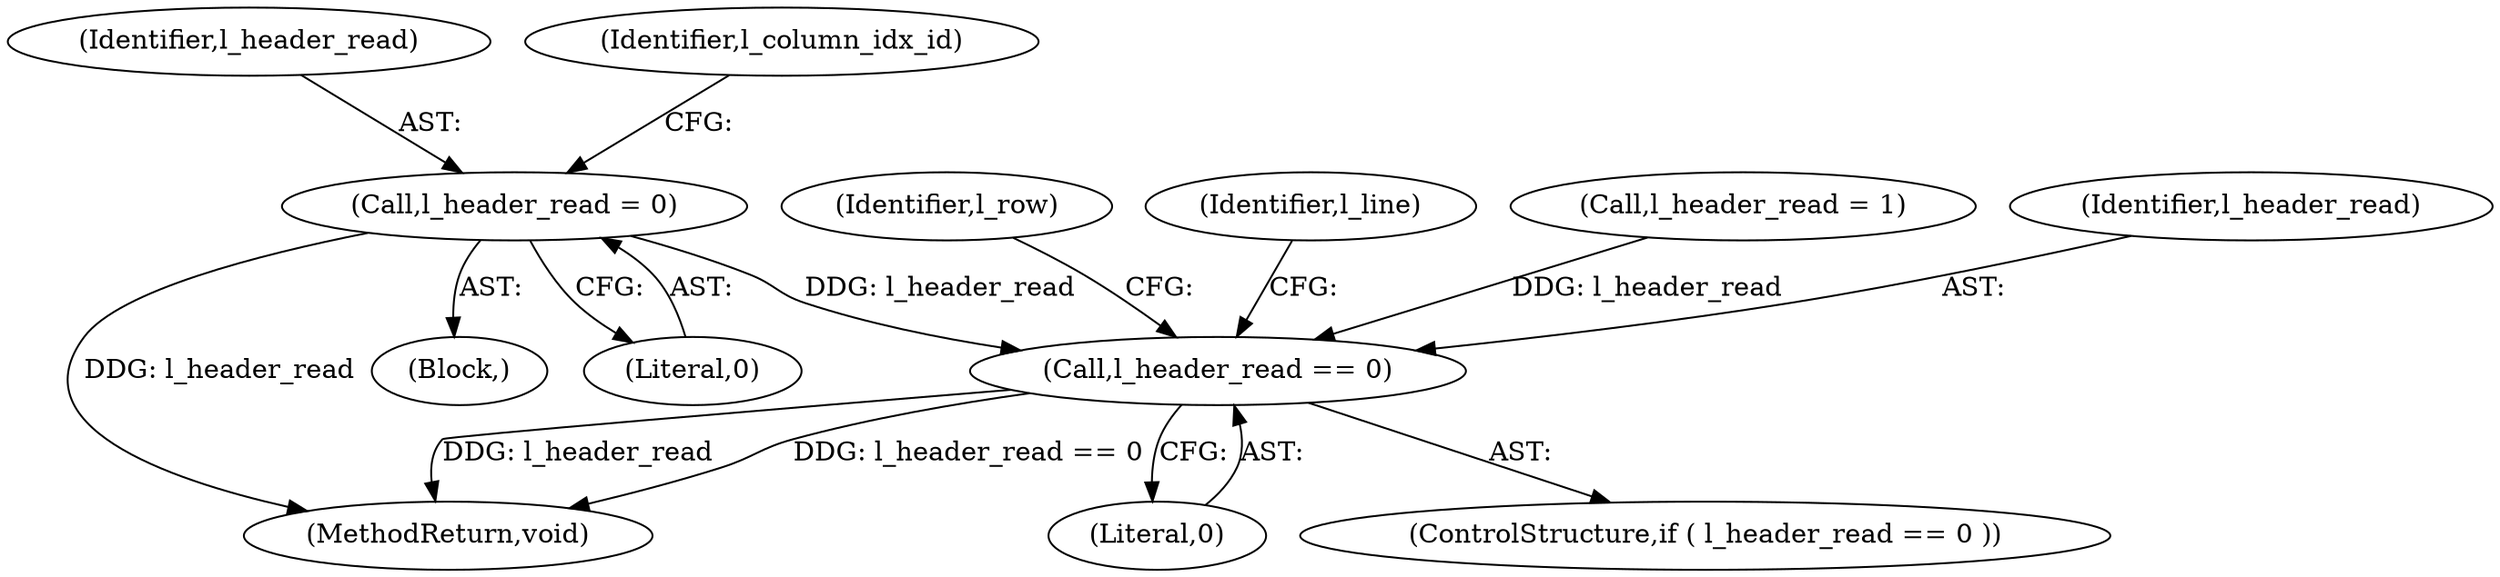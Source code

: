 digraph "0_libxsmm_151481489192e6d1997f8bde52c5c425ea41741d_1@API" {
"1000138" [label="(Call,l_header_read = 0)"];
"1000217" [label="(Call,l_header_read == 0)"];
"1000216" [label="(ControlStructure,if ( l_header_read == 0 ))"];
"1000408" [label="(Identifier,l_row)"];
"1000139" [label="(Identifier,l_header_read)"];
"1000140" [label="(Literal,0)"];
"1000143" [label="(Identifier,l_column_idx_id)"];
"1000562" [label="(MethodReturn,void)"];
"1000130" [label="(Block,)"];
"1000219" [label="(Literal,0)"];
"1000224" [label="(Identifier,l_line)"];
"1000217" [label="(Call,l_header_read == 0)"];
"1000393" [label="(Call,l_header_read = 1)"];
"1000218" [label="(Identifier,l_header_read)"];
"1000138" [label="(Call,l_header_read = 0)"];
"1000138" -> "1000130"  [label="AST: "];
"1000138" -> "1000140"  [label="CFG: "];
"1000139" -> "1000138"  [label="AST: "];
"1000140" -> "1000138"  [label="AST: "];
"1000143" -> "1000138"  [label="CFG: "];
"1000138" -> "1000562"  [label="DDG: l_header_read"];
"1000138" -> "1000217"  [label="DDG: l_header_read"];
"1000217" -> "1000216"  [label="AST: "];
"1000217" -> "1000219"  [label="CFG: "];
"1000218" -> "1000217"  [label="AST: "];
"1000219" -> "1000217"  [label="AST: "];
"1000224" -> "1000217"  [label="CFG: "];
"1000408" -> "1000217"  [label="CFG: "];
"1000217" -> "1000562"  [label="DDG: l_header_read == 0"];
"1000217" -> "1000562"  [label="DDG: l_header_read"];
"1000393" -> "1000217"  [label="DDG: l_header_read"];
}
